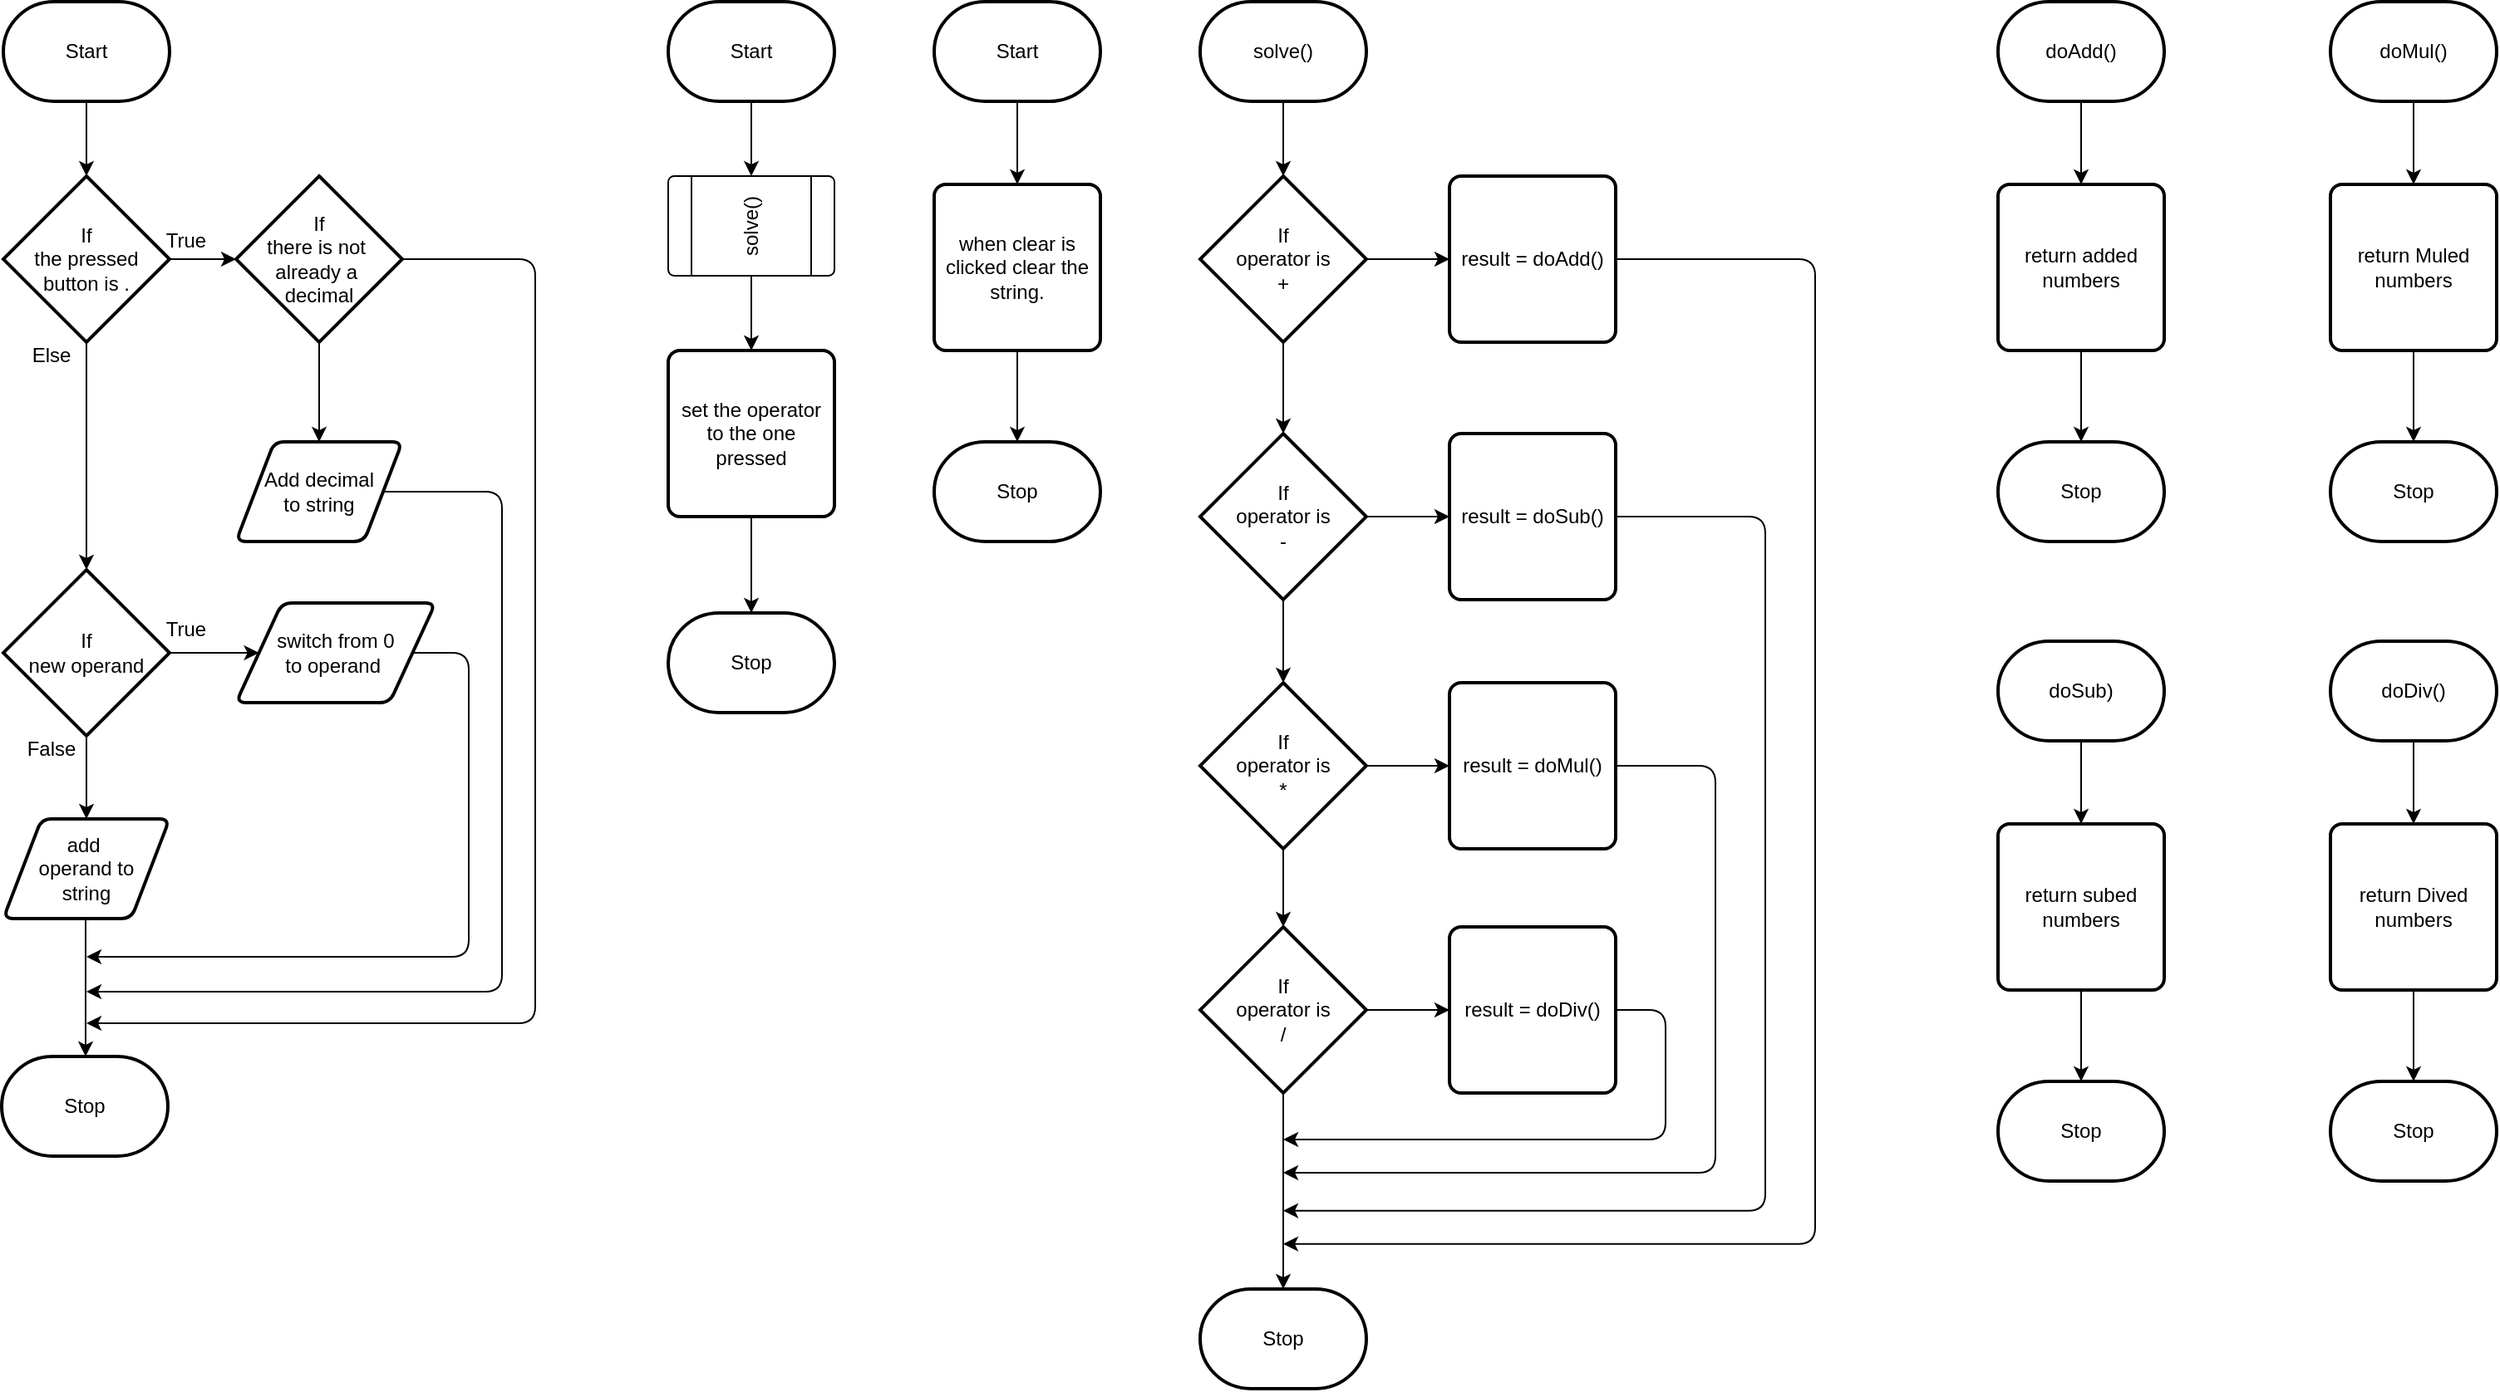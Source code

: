 <mxfile>
    <diagram id="SFdGxeTLLCQgMVL_J0Bv" name="Page-1">
        <mxGraphModel dx="1064" dy="980" grid="1" gridSize="10" guides="1" tooltips="1" connect="1" arrows="1" fold="1" page="1" pageScale="1" pageWidth="850" pageHeight="1100" math="0" shadow="0">
            <root>
                <mxCell id="0"/>
                <mxCell id="1" parent="0"/>
                <mxCell id="4" value="Stop" style="strokeWidth=2;html=1;shape=mxgraph.flowchart.terminator;whiteSpace=wrap;" parent="1" vertex="1">
                    <mxGeometry x="1330" y="430" width="100" height="60" as="geometry"/>
                </mxCell>
                <mxCell id="102" style="edgeStyle=elbowEdgeStyle;html=1;" edge="1" parent="1" source="24" target="101">
                    <mxGeometry relative="1" as="geometry"/>
                </mxCell>
                <mxCell id="24" value="doAdd()" style="strokeWidth=2;html=1;shape=mxgraph.flowchart.terminator;whiteSpace=wrap;" vertex="1" parent="1">
                    <mxGeometry x="1330" y="165" width="100" height="60" as="geometry"/>
                </mxCell>
                <mxCell id="26" value="Stop" style="strokeWidth=2;html=1;shape=mxgraph.flowchart.terminator;whiteSpace=wrap;" vertex="1" parent="1">
                    <mxGeometry x="850" y="940" width="100" height="60" as="geometry"/>
                </mxCell>
                <mxCell id="76" style="edgeStyle=elbowEdgeStyle;html=1;" edge="1" parent="1" source="27" target="72">
                    <mxGeometry relative="1" as="geometry"/>
                </mxCell>
                <mxCell id="27" value="solve()" style="strokeWidth=2;html=1;shape=mxgraph.flowchart.terminator;whiteSpace=wrap;" vertex="1" parent="1">
                    <mxGeometry x="850" y="165" width="100" height="60" as="geometry"/>
                </mxCell>
                <mxCell id="29" value="Stop" style="strokeWidth=2;html=1;shape=mxgraph.flowchart.terminator;whiteSpace=wrap;" vertex="1" parent="1">
                    <mxGeometry x="690" y="430" width="100" height="60" as="geometry"/>
                </mxCell>
                <mxCell id="70" style="edgeStyle=elbowEdgeStyle;html=1;" edge="1" parent="1" source="30" target="69">
                    <mxGeometry relative="1" as="geometry"/>
                </mxCell>
                <mxCell id="30" value="Start" style="strokeWidth=2;html=1;shape=mxgraph.flowchart.terminator;whiteSpace=wrap;" vertex="1" parent="1">
                    <mxGeometry x="690" y="165" width="100" height="60" as="geometry"/>
                </mxCell>
                <mxCell id="32" value="Stop" style="strokeWidth=2;html=1;shape=mxgraph.flowchart.terminator;whiteSpace=wrap;" vertex="1" parent="1">
                    <mxGeometry x="530" y="533" width="100" height="60" as="geometry"/>
                </mxCell>
                <mxCell id="65" style="edgeStyle=elbowEdgeStyle;html=1;entryX=0.5;entryY=0;entryDx=0;entryDy=0;" edge="1" parent="1" source="33" target="64">
                    <mxGeometry relative="1" as="geometry"/>
                </mxCell>
                <mxCell id="33" value="Start" style="strokeWidth=2;html=1;shape=mxgraph.flowchart.terminator;whiteSpace=wrap;" vertex="1" parent="1">
                    <mxGeometry x="530" y="165" width="100" height="60" as="geometry"/>
                </mxCell>
                <mxCell id="35" value="Stop" style="strokeWidth=2;html=1;shape=mxgraph.flowchart.terminator;whiteSpace=wrap;" vertex="1" parent="1">
                    <mxGeometry x="129" y="800" width="100" height="60" as="geometry"/>
                </mxCell>
                <mxCell id="40" style="edgeStyle=none;html=1;" edge="1" parent="1" source="36" target="39">
                    <mxGeometry relative="1" as="geometry"/>
                </mxCell>
                <mxCell id="36" value="Start" style="strokeWidth=2;html=1;shape=mxgraph.flowchart.terminator;whiteSpace=wrap;" vertex="1" parent="1">
                    <mxGeometry x="130" y="165" width="100" height="60" as="geometry"/>
                </mxCell>
                <mxCell id="42" style="edgeStyle=none;html=1;" edge="1" parent="1" source="39" target="41">
                    <mxGeometry relative="1" as="geometry"/>
                </mxCell>
                <mxCell id="44" style="edgeStyle=none;html=1;" edge="1" parent="1" source="39" target="43">
                    <mxGeometry relative="1" as="geometry"/>
                </mxCell>
                <mxCell id="39" value="If&lt;br&gt;the pressed button is ." style="strokeWidth=2;html=1;shape=mxgraph.flowchart.decision;whiteSpace=wrap;" vertex="1" parent="1">
                    <mxGeometry x="130" y="270" width="100" height="100" as="geometry"/>
                </mxCell>
                <mxCell id="55" style="edgeStyle=none;html=1;" edge="1" parent="1" source="41" target="54">
                    <mxGeometry relative="1" as="geometry"/>
                </mxCell>
                <mxCell id="60" style="edgeStyle=elbowEdgeStyle;html=1;" edge="1" parent="1" source="41">
                    <mxGeometry relative="1" as="geometry">
                        <mxPoint x="180" y="780" as="targetPoint"/>
                        <Array as="points">
                            <mxPoint x="450" y="600"/>
                            <mxPoint x="480" y="610"/>
                            <mxPoint x="510" y="530"/>
                        </Array>
                    </mxGeometry>
                </mxCell>
                <mxCell id="41" value="If&lt;br&gt;there is not&amp;nbsp;&lt;br&gt;already a&amp;nbsp;&lt;br&gt;decimal" style="strokeWidth=2;html=1;shape=mxgraph.flowchart.decision;whiteSpace=wrap;" vertex="1" parent="1">
                    <mxGeometry x="270" y="270" width="100" height="100" as="geometry"/>
                </mxCell>
                <mxCell id="46" style="edgeStyle=none;html=1;" edge="1" parent="1" source="43" target="45">
                    <mxGeometry relative="1" as="geometry"/>
                </mxCell>
                <mxCell id="49" style="edgeStyle=none;html=1;" edge="1" parent="1" source="43" target="48">
                    <mxGeometry relative="1" as="geometry"/>
                </mxCell>
                <mxCell id="43" value="If&lt;br&gt;new operand" style="strokeWidth=2;html=1;shape=mxgraph.flowchart.decision;whiteSpace=wrap;" vertex="1" parent="1">
                    <mxGeometry x="130" y="507" width="100" height="100" as="geometry"/>
                </mxCell>
                <mxCell id="62" style="edgeStyle=elbowEdgeStyle;html=1;" edge="1" parent="1" source="45">
                    <mxGeometry relative="1" as="geometry">
                        <mxPoint x="180" y="740" as="targetPoint"/>
                        <Array as="points">
                            <mxPoint x="410" y="620"/>
                        </Array>
                    </mxGeometry>
                </mxCell>
                <mxCell id="45" value="switch from 0&lt;br&gt;to operand&amp;nbsp;" style="shape=parallelogram;html=1;strokeWidth=2;perimeter=parallelogramPerimeter;whiteSpace=wrap;rounded=1;arcSize=12;size=0.23;" vertex="1" parent="1">
                    <mxGeometry x="270" y="527" width="120" height="60" as="geometry"/>
                </mxCell>
                <mxCell id="59" style="edgeStyle=elbowEdgeStyle;html=1;" edge="1" parent="1" source="48" target="35">
                    <mxGeometry relative="1" as="geometry"/>
                </mxCell>
                <mxCell id="48" value="add&amp;nbsp;&lt;br&gt;operand to&lt;br&gt;string" style="shape=parallelogram;html=1;strokeWidth=2;perimeter=parallelogramPerimeter;whiteSpace=wrap;rounded=1;arcSize=12;size=0.23;" vertex="1" parent="1">
                    <mxGeometry x="130" y="657" width="100" height="60" as="geometry"/>
                </mxCell>
                <mxCell id="50" value="True" style="text;html=1;strokeColor=none;fillColor=none;align=center;verticalAlign=middle;whiteSpace=wrap;rounded=0;" vertex="1" parent="1">
                    <mxGeometry x="210" y="294" width="60" height="30" as="geometry"/>
                </mxCell>
                <mxCell id="53" value="Else" style="text;html=1;strokeColor=none;fillColor=none;align=center;verticalAlign=middle;whiteSpace=wrap;rounded=0;" vertex="1" parent="1">
                    <mxGeometry x="129" y="363" width="60" height="30" as="geometry"/>
                </mxCell>
                <mxCell id="61" style="edgeStyle=elbowEdgeStyle;html=1;" edge="1" parent="1" source="54">
                    <mxGeometry relative="1" as="geometry">
                        <mxPoint x="180" y="761" as="targetPoint"/>
                        <Array as="points">
                            <mxPoint x="430" y="630"/>
                            <mxPoint x="450" y="610"/>
                        </Array>
                    </mxGeometry>
                </mxCell>
                <mxCell id="54" value="Add decimal&lt;br&gt;to string" style="shape=parallelogram;html=1;strokeWidth=2;perimeter=parallelogramPerimeter;whiteSpace=wrap;rounded=1;arcSize=12;size=0.23;" vertex="1" parent="1">
                    <mxGeometry x="270" y="430" width="100" height="60" as="geometry"/>
                </mxCell>
                <mxCell id="56" value="False" style="text;html=1;strokeColor=none;fillColor=none;align=center;verticalAlign=middle;whiteSpace=wrap;rounded=0;" vertex="1" parent="1">
                    <mxGeometry x="129" y="600" width="60" height="30" as="geometry"/>
                </mxCell>
                <mxCell id="58" value="True" style="text;html=1;strokeColor=none;fillColor=none;align=center;verticalAlign=middle;whiteSpace=wrap;rounded=0;" vertex="1" parent="1">
                    <mxGeometry x="210" y="528" width="60" height="30" as="geometry"/>
                </mxCell>
                <mxCell id="67" value="" style="edgeStyle=elbowEdgeStyle;html=1;" edge="1" parent="1" source="64" target="66">
                    <mxGeometry relative="1" as="geometry">
                        <Array as="points">
                            <mxPoint x="580" y="435"/>
                        </Array>
                    </mxGeometry>
                </mxCell>
                <mxCell id="64" value="solve()" style="verticalLabelPosition=middle;verticalAlign=middle;html=1;shape=process;rounded=1;size=0.14;arcSize=6;whiteSpace=wrap;align=center;horizontal=0;labelPosition=center;" vertex="1" parent="1">
                    <mxGeometry x="530" y="270" width="100" height="60" as="geometry"/>
                </mxCell>
                <mxCell id="68" style="edgeStyle=elbowEdgeStyle;html=1;" edge="1" parent="1" source="66" target="32">
                    <mxGeometry relative="1" as="geometry"/>
                </mxCell>
                <mxCell id="66" value="set the operator&lt;br&gt;to the one pressed" style="rounded=1;whiteSpace=wrap;html=1;absoluteArcSize=1;arcSize=14;strokeWidth=2;" vertex="1" parent="1">
                    <mxGeometry x="530" y="375" width="100" height="100" as="geometry"/>
                </mxCell>
                <mxCell id="71" style="edgeStyle=elbowEdgeStyle;html=1;" edge="1" parent="1" source="69" target="29">
                    <mxGeometry relative="1" as="geometry"/>
                </mxCell>
                <mxCell id="69" value="when clear is clicked clear the string." style="rounded=1;whiteSpace=wrap;html=1;absoluteArcSize=1;arcSize=14;strokeWidth=2;" vertex="1" parent="1">
                    <mxGeometry x="690" y="275" width="100" height="100" as="geometry"/>
                </mxCell>
                <mxCell id="78" style="edgeStyle=elbowEdgeStyle;html=1;" edge="1" parent="1" source="72" target="73">
                    <mxGeometry relative="1" as="geometry"/>
                </mxCell>
                <mxCell id="86" style="edgeStyle=elbowEdgeStyle;html=1;" edge="1" parent="1" source="72" target="82">
                    <mxGeometry relative="1" as="geometry"/>
                </mxCell>
                <mxCell id="72" value="If&lt;br&gt;operator is&lt;br&gt;+" style="strokeWidth=2;html=1;shape=mxgraph.flowchart.decision;whiteSpace=wrap;" vertex="1" parent="1">
                    <mxGeometry x="850" y="270" width="100" height="100" as="geometry"/>
                </mxCell>
                <mxCell id="79" style="edgeStyle=elbowEdgeStyle;html=1;" edge="1" parent="1" source="73" target="75">
                    <mxGeometry relative="1" as="geometry"/>
                </mxCell>
                <mxCell id="87" style="edgeStyle=elbowEdgeStyle;html=1;entryX=0;entryY=0.5;entryDx=0;entryDy=0;" edge="1" parent="1" source="73" target="83">
                    <mxGeometry relative="1" as="geometry"/>
                </mxCell>
                <mxCell id="73" value="If&lt;br&gt;operator is&lt;br&gt;-" style="strokeWidth=2;html=1;shape=mxgraph.flowchart.decision;whiteSpace=wrap;" vertex="1" parent="1">
                    <mxGeometry x="850" y="425" width="100" height="100" as="geometry"/>
                </mxCell>
                <mxCell id="89" style="edgeStyle=elbowEdgeStyle;html=1;" edge="1" parent="1" source="74" target="85">
                    <mxGeometry relative="1" as="geometry"/>
                </mxCell>
                <mxCell id="90" style="edgeStyle=elbowEdgeStyle;html=1;" edge="1" parent="1" source="74" target="26">
                    <mxGeometry relative="1" as="geometry"/>
                </mxCell>
                <mxCell id="74" value="If&lt;br&gt;operator is&lt;br&gt;/" style="strokeWidth=2;html=1;shape=mxgraph.flowchart.decision;whiteSpace=wrap;" vertex="1" parent="1">
                    <mxGeometry x="850" y="722" width="100" height="100" as="geometry"/>
                </mxCell>
                <mxCell id="80" style="edgeStyle=elbowEdgeStyle;html=1;" edge="1" parent="1" source="75" target="74">
                    <mxGeometry relative="1" as="geometry"/>
                </mxCell>
                <mxCell id="88" style="edgeStyle=elbowEdgeStyle;html=1;" edge="1" parent="1" source="75" target="84">
                    <mxGeometry relative="1" as="geometry"/>
                </mxCell>
                <mxCell id="75" value="If&lt;br&gt;operator is&lt;br&gt;*" style="strokeWidth=2;html=1;shape=mxgraph.flowchart.decision;whiteSpace=wrap;" vertex="1" parent="1">
                    <mxGeometry x="850" y="575" width="100" height="100" as="geometry"/>
                </mxCell>
                <mxCell id="95" style="edgeStyle=elbowEdgeStyle;html=1;" edge="1" parent="1" source="82">
                    <mxGeometry relative="1" as="geometry">
                        <mxPoint x="900" y="912.857" as="targetPoint"/>
                        <Array as="points">
                            <mxPoint x="1220" y="690"/>
                            <mxPoint x="1240" y="660"/>
                        </Array>
                    </mxGeometry>
                </mxCell>
                <mxCell id="82" value="result = doAdd()" style="rounded=1;whiteSpace=wrap;html=1;absoluteArcSize=1;arcSize=14;strokeWidth=2;" vertex="1" parent="1">
                    <mxGeometry x="1000" y="270" width="100" height="100" as="geometry"/>
                </mxCell>
                <mxCell id="94" style="edgeStyle=elbowEdgeStyle;html=1;" edge="1" parent="1" source="83">
                    <mxGeometry relative="1" as="geometry">
                        <mxPoint x="900" y="892.857" as="targetPoint"/>
                        <Array as="points">
                            <mxPoint x="1190" y="790"/>
                            <mxPoint x="1210" y="670"/>
                        </Array>
                    </mxGeometry>
                </mxCell>
                <mxCell id="83" value="result = doSub()" style="rounded=1;whiteSpace=wrap;html=1;absoluteArcSize=1;arcSize=14;strokeWidth=2;" vertex="1" parent="1">
                    <mxGeometry x="1000" y="425" width="100" height="100" as="geometry"/>
                </mxCell>
                <mxCell id="92" style="edgeStyle=elbowEdgeStyle;html=1;" edge="1" parent="1" source="84">
                    <mxGeometry relative="1" as="geometry">
                        <mxPoint x="900" y="870" as="targetPoint"/>
                        <Array as="points">
                            <mxPoint x="1160" y="770"/>
                            <mxPoint x="1180" y="740"/>
                        </Array>
                    </mxGeometry>
                </mxCell>
                <mxCell id="84" value="result = doMul()" style="rounded=1;whiteSpace=wrap;html=1;absoluteArcSize=1;arcSize=14;strokeWidth=2;" vertex="1" parent="1">
                    <mxGeometry x="1000" y="575" width="100" height="100" as="geometry"/>
                </mxCell>
                <mxCell id="91" style="edgeStyle=elbowEdgeStyle;html=1;exitX=1;exitY=0.5;exitDx=0;exitDy=0;" edge="1" parent="1" source="85">
                    <mxGeometry relative="1" as="geometry">
                        <mxPoint x="900" y="850" as="targetPoint"/>
                        <Array as="points">
                            <mxPoint x="1130" y="810"/>
                        </Array>
                    </mxGeometry>
                </mxCell>
                <mxCell id="85" value="result = doDiv()" style="rounded=1;whiteSpace=wrap;html=1;absoluteArcSize=1;arcSize=14;strokeWidth=2;" vertex="1" parent="1">
                    <mxGeometry x="1000" y="722" width="100" height="100" as="geometry"/>
                </mxCell>
                <mxCell id="103" style="edgeStyle=elbowEdgeStyle;html=1;" edge="1" parent="1" source="101" target="4">
                    <mxGeometry relative="1" as="geometry"/>
                </mxCell>
                <mxCell id="101" value="return added numbers" style="rounded=1;whiteSpace=wrap;html=1;absoluteArcSize=1;arcSize=14;strokeWidth=2;" vertex="1" parent="1">
                    <mxGeometry x="1330" y="275" width="100" height="100" as="geometry"/>
                </mxCell>
                <mxCell id="104" value="Stop" style="strokeWidth=2;html=1;shape=mxgraph.flowchart.terminator;whiteSpace=wrap;" vertex="1" parent="1">
                    <mxGeometry x="1330" y="815" width="100" height="60" as="geometry"/>
                </mxCell>
                <mxCell id="105" style="edgeStyle=elbowEdgeStyle;html=1;" edge="1" parent="1" source="106" target="108">
                    <mxGeometry relative="1" as="geometry"/>
                </mxCell>
                <mxCell id="106" value="doSub)" style="strokeWidth=2;html=1;shape=mxgraph.flowchart.terminator;whiteSpace=wrap;" vertex="1" parent="1">
                    <mxGeometry x="1330" y="550" width="100" height="60" as="geometry"/>
                </mxCell>
                <mxCell id="107" style="edgeStyle=elbowEdgeStyle;html=1;" edge="1" parent="1" source="108" target="104">
                    <mxGeometry relative="1" as="geometry"/>
                </mxCell>
                <mxCell id="108" value="return subed numbers" style="rounded=1;whiteSpace=wrap;html=1;absoluteArcSize=1;arcSize=14;strokeWidth=2;" vertex="1" parent="1">
                    <mxGeometry x="1330" y="660" width="100" height="100" as="geometry"/>
                </mxCell>
                <mxCell id="109" value="Stop" style="strokeWidth=2;html=1;shape=mxgraph.flowchart.terminator;whiteSpace=wrap;" vertex="1" parent="1">
                    <mxGeometry x="1530" y="430" width="100" height="60" as="geometry"/>
                </mxCell>
                <mxCell id="110" style="edgeStyle=elbowEdgeStyle;html=1;" edge="1" parent="1" source="111" target="113">
                    <mxGeometry relative="1" as="geometry"/>
                </mxCell>
                <mxCell id="111" value="doMul()" style="strokeWidth=2;html=1;shape=mxgraph.flowchart.terminator;whiteSpace=wrap;" vertex="1" parent="1">
                    <mxGeometry x="1530" y="165" width="100" height="60" as="geometry"/>
                </mxCell>
                <mxCell id="112" style="edgeStyle=elbowEdgeStyle;html=1;" edge="1" parent="1" source="113" target="109">
                    <mxGeometry relative="1" as="geometry"/>
                </mxCell>
                <mxCell id="113" value="return Muled numbers" style="rounded=1;whiteSpace=wrap;html=1;absoluteArcSize=1;arcSize=14;strokeWidth=2;" vertex="1" parent="1">
                    <mxGeometry x="1530" y="275" width="100" height="100" as="geometry"/>
                </mxCell>
                <mxCell id="114" value="Stop" style="strokeWidth=2;html=1;shape=mxgraph.flowchart.terminator;whiteSpace=wrap;" vertex="1" parent="1">
                    <mxGeometry x="1530" y="815" width="100" height="60" as="geometry"/>
                </mxCell>
                <mxCell id="115" style="edgeStyle=elbowEdgeStyle;html=1;" edge="1" parent="1" source="116" target="118">
                    <mxGeometry relative="1" as="geometry"/>
                </mxCell>
                <mxCell id="116" value="doDiv()" style="strokeWidth=2;html=1;shape=mxgraph.flowchart.terminator;whiteSpace=wrap;" vertex="1" parent="1">
                    <mxGeometry x="1530" y="550" width="100" height="60" as="geometry"/>
                </mxCell>
                <mxCell id="117" style="edgeStyle=elbowEdgeStyle;html=1;" edge="1" parent="1" source="118" target="114">
                    <mxGeometry relative="1" as="geometry"/>
                </mxCell>
                <mxCell id="118" value="return Dived numbers" style="rounded=1;whiteSpace=wrap;html=1;absoluteArcSize=1;arcSize=14;strokeWidth=2;" vertex="1" parent="1">
                    <mxGeometry x="1530" y="660" width="100" height="100" as="geometry"/>
                </mxCell>
            </root>
        </mxGraphModel>
    </diagram>
</mxfile>